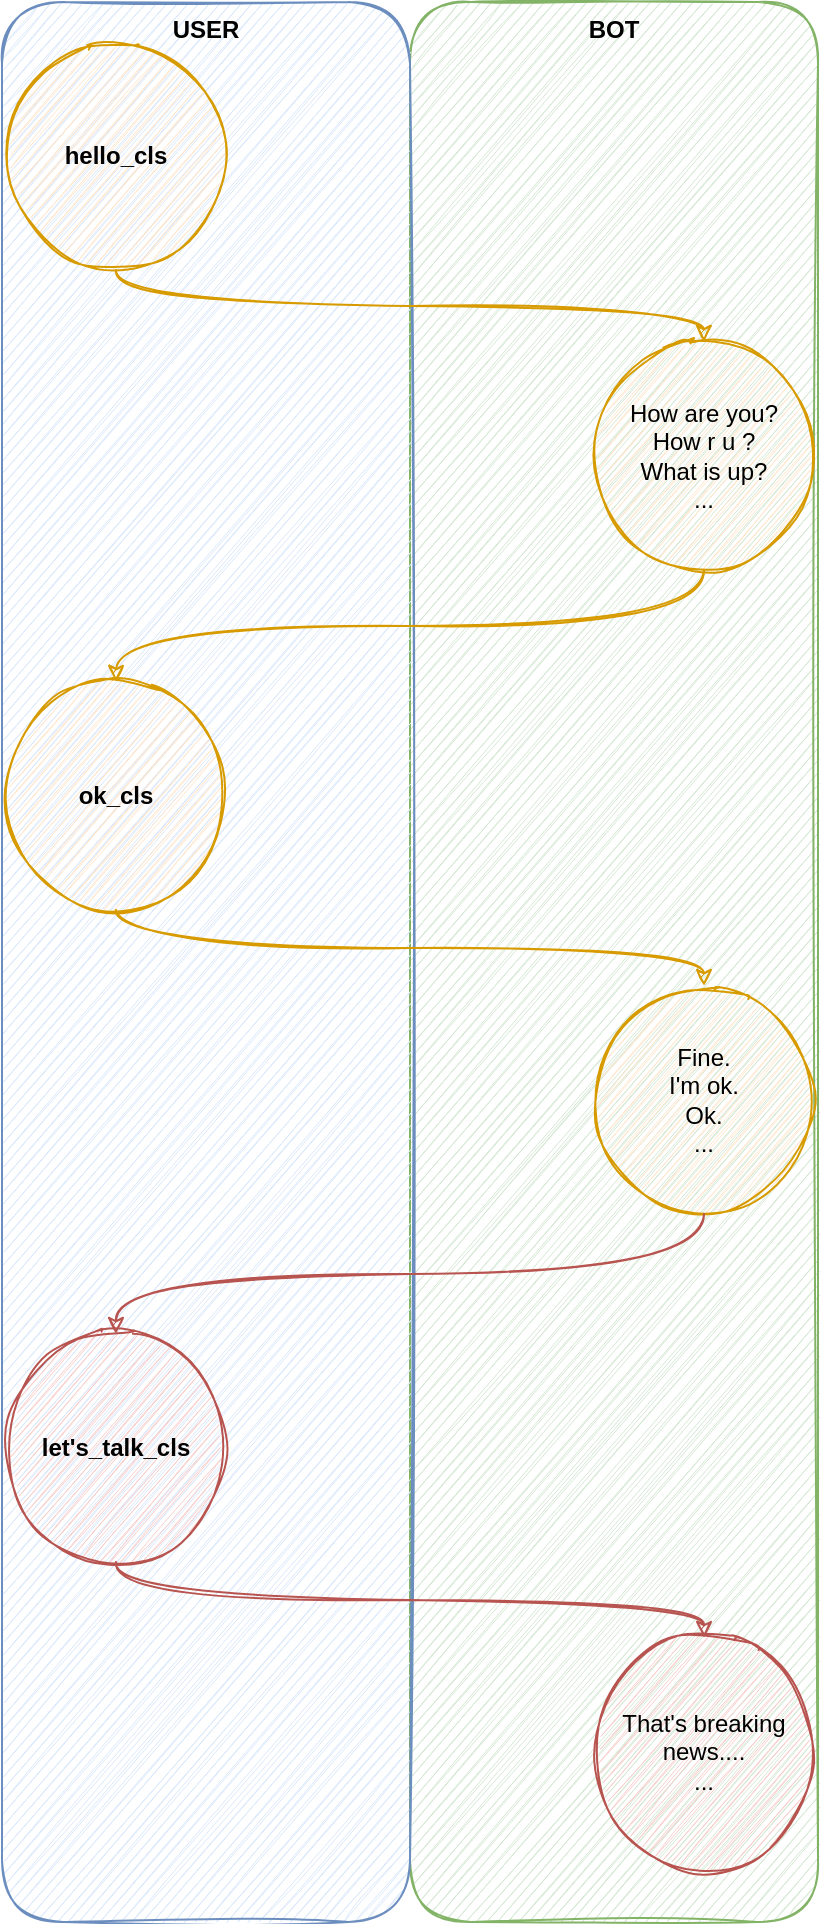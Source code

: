 <mxfile scale="20" border="0"><diagram id="rbImLL0oNeTYmnzgyJK0" name="Page-1"><mxGraphModel dx="563" dy="1654" grid="1" gridSize="10" guides="1" tooltips="1" connect="1" arrows="1" fold="1" page="1" pageScale="1" pageWidth="413" pageHeight="583" math="0" shadow="0"><root><mxCell id="0"/><mxCell id="1" parent="0"/><mxCell id="35" value="&lt;b&gt;BOT&lt;/b&gt;" style="rounded=1;whiteSpace=wrap;html=1;sketch=1;fontStyle=0;fillColor=#d5e8d4;strokeColor=#82b366;verticalAlign=top;" parent="1" vertex="1"><mxGeometry x="1030" y="-840" width="204" height="960" as="geometry"/></mxCell><mxCell id="33" value="&lt;b&gt;USER&lt;/b&gt;" style="rounded=1;whiteSpace=wrap;html=1;sketch=1;fontStyle=0;fillColor=#dae8fc;strokeColor=#6c8ebf;verticalAlign=top;" parent="1" vertex="1"><mxGeometry x="826" y="-840" width="204" height="960" as="geometry"/></mxCell><mxCell id="23" style="edgeStyle=orthogonalEdgeStyle;curved=1;html=1;exitX=0.5;exitY=1;exitDx=0;exitDy=0;entryX=0.5;entryY=0;entryDx=0;entryDy=0;sketch=1;fillColor=#ffe6cc;strokeColor=#d79b00;" parent="1" source="16" target="18" edge="1"><mxGeometry relative="1" as="geometry"/></mxCell><mxCell id="16" value="&lt;b&gt;hello_cls&lt;/b&gt;" style="ellipse;whiteSpace=wrap;html=1;aspect=fixed;fillColor=#ffe6cc;strokeColor=#d79b00;sketch=1;" parent="1" vertex="1"><mxGeometry x="826" y="-820" width="114" height="114" as="geometry"/></mxCell><mxCell id="22" style="edgeStyle=orthogonalEdgeStyle;curved=1;html=1;exitX=0.5;exitY=1;exitDx=0;exitDy=0;entryX=0.5;entryY=0;entryDx=0;entryDy=0;sketch=1;fillColor=#ffe6cc;strokeColor=#d79b00;" parent="1" source="18" target="19" edge="1"><mxGeometry relative="1" as="geometry"/></mxCell><mxCell id="18" value="How are you?&lt;br&gt;How r u ?&lt;br&gt;What is up?&lt;br&gt;..." style="ellipse;whiteSpace=wrap;html=1;aspect=fixed;fillColor=#ffe6cc;strokeColor=#d79b00;sketch=1;" parent="1" vertex="1"><mxGeometry x="1120" y="-670" width="114" height="114" as="geometry"/></mxCell><mxCell id="19" value="&lt;b&gt;ok_cls&lt;/b&gt;" style="ellipse;whiteSpace=wrap;html=1;aspect=fixed;fillColor=#ffe6cc;strokeColor=#d79b00;sketch=1;" parent="1" vertex="1"><mxGeometry x="826" y="-500" width="114" height="114" as="geometry"/></mxCell><mxCell id="25" style="edgeStyle=orthogonalEdgeStyle;curved=1;html=1;exitX=0.5;exitY=1;exitDx=0;exitDy=0;entryX=0.5;entryY=0;entryDx=0;entryDy=0;sketch=1;fillColor=#ffe6cc;strokeColor=#d79b00;" parent="1" source="19" target="29" edge="1"><mxGeometry relative="1" as="geometry"><mxPoint x="903" y="-280" as="sourcePoint"/><mxPoint x="1120" y="-370" as="targetPoint"/></mxGeometry></mxCell><mxCell id="29" value="Fine.&lt;br&gt;I'm ok.&lt;br&gt;Ok.&lt;br&gt;..." style="ellipse;whiteSpace=wrap;html=1;aspect=fixed;fillColor=#ffe6cc;strokeColor=#d79b00;sketch=1;" parent="1" vertex="1"><mxGeometry x="1120" y="-348" width="114" height="114" as="geometry"/></mxCell><mxCell id="36" style="edgeStyle=orthogonalEdgeStyle;curved=1;html=1;exitX=0.5;exitY=1;exitDx=0;exitDy=0;entryX=0.5;entryY=0;entryDx=0;entryDy=0;sketch=1;fillColor=#f8cecc;strokeColor=#b85450;" parent="1" source="29" target="37" edge="1"><mxGeometry relative="1" as="geometry"><mxPoint x="1163" y="-230" as="sourcePoint"/></mxGeometry></mxCell><mxCell id="37" value="&lt;b&gt;let's_talk_cls&lt;/b&gt;" style="ellipse;whiteSpace=wrap;html=1;aspect=fixed;fillColor=#f8cecc;strokeColor=#b85450;sketch=1;" parent="1" vertex="1"><mxGeometry x="826" y="-174" width="114" height="114" as="geometry"/></mxCell><mxCell id="38" style="edgeStyle=orthogonalEdgeStyle;curved=1;html=1;exitX=0.5;exitY=1;exitDx=0;exitDy=0;entryX=0.5;entryY=0;entryDx=0;entryDy=0;sketch=1;fillColor=#f8cecc;strokeColor=#b85450;" parent="1" source="37" target="39" edge="1"><mxGeometry relative="1" as="geometry"><mxPoint x="903" y="46" as="sourcePoint"/><mxPoint x="1120" y="-44" as="targetPoint"/></mxGeometry></mxCell><mxCell id="39" value="That's breaking news....&lt;br&gt;..." style="ellipse;whiteSpace=wrap;html=1;aspect=fixed;fillColor=#f8cecc;strokeColor=#b85450;sketch=1;" parent="1" vertex="1"><mxGeometry x="1120" y="-22" width="114" height="114" as="geometry"/></mxCell></root></mxGraphModel></diagram></mxfile>